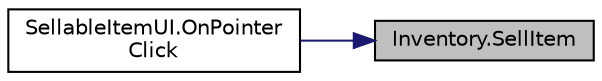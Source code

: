 digraph "Inventory.SellItem"
{
 // INTERACTIVE_SVG=YES
 // LATEX_PDF_SIZE
  bgcolor="transparent";
  edge [fontname="Helvetica",fontsize="10",labelfontname="Helvetica",labelfontsize="10"];
  node [fontname="Helvetica",fontsize="10",shape=record];
  rankdir="RL";
  Node1 [label="Inventory.SellItem",height=0.2,width=0.4,color="black", fillcolor="grey75", style="filled", fontcolor="black",tooltip=" "];
  Node1 -> Node2 [dir="back",color="midnightblue",fontsize="10",style="solid",fontname="Helvetica"];
  Node2 [label="SellableItemUI.OnPointer\lClick",height=0.2,width=0.4,color="black",URL="$class_sellable_item_u_i.html#acf95fddf5bd754193101c046807a195c",tooltip=" "];
}
